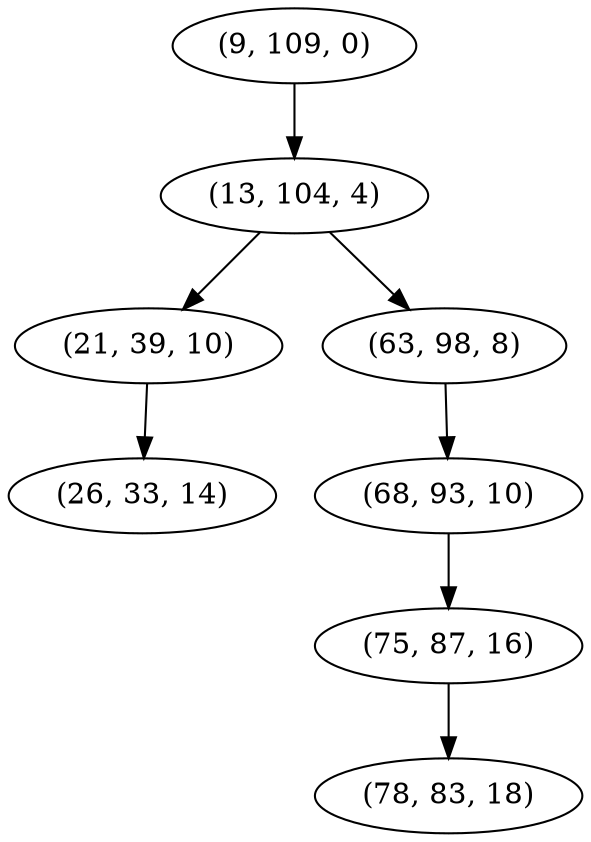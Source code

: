 digraph tree {
    "(9, 109, 0)";
    "(13, 104, 4)";
    "(21, 39, 10)";
    "(26, 33, 14)";
    "(63, 98, 8)";
    "(68, 93, 10)";
    "(75, 87, 16)";
    "(78, 83, 18)";
    "(9, 109, 0)" -> "(13, 104, 4)";
    "(13, 104, 4)" -> "(21, 39, 10)";
    "(13, 104, 4)" -> "(63, 98, 8)";
    "(21, 39, 10)" -> "(26, 33, 14)";
    "(63, 98, 8)" -> "(68, 93, 10)";
    "(68, 93, 10)" -> "(75, 87, 16)";
    "(75, 87, 16)" -> "(78, 83, 18)";
}
